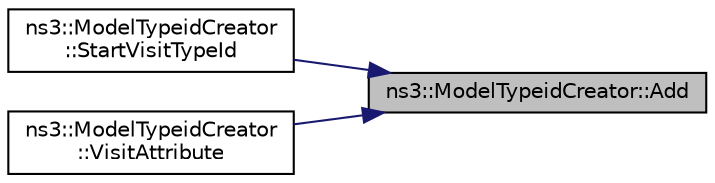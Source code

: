 digraph "ns3::ModelTypeidCreator::Add"
{
 // LATEX_PDF_SIZE
  edge [fontname="Helvetica",fontsize="10",labelfontname="Helvetica",labelfontsize="10"];
  node [fontname="Helvetica",fontsize="10",shape=record];
  rankdir="RL";
  Node1 [label="ns3::ModelTypeidCreator::Add",height=0.2,width=0.4,color="black", fillcolor="grey75", style="filled", fontcolor="black",tooltip="Adds a treestore iterator to m_treestore model."];
  Node1 -> Node2 [dir="back",color="midnightblue",fontsize="10",style="solid",fontname="Helvetica"];
  Node2 [label="ns3::ModelTypeidCreator\l::StartVisitTypeId",height=0.2,width=0.4,color="black", fillcolor="white", style="filled",URL="$classns3_1_1_model_typeid_creator.html#ab332a64520c6559fe634888e8772ac92",tooltip="Add a node for the new TypeId object."];
  Node1 -> Node3 [dir="back",color="midnightblue",fontsize="10",style="solid",fontname="Helvetica"];
  Node3 [label="ns3::ModelTypeidCreator\l::VisitAttribute",height=0.2,width=0.4,color="black", fillcolor="white", style="filled",URL="$classns3_1_1_model_typeid_creator.html#af0ede4f2ab9803653302625bf522d150",tooltip="This method will add a ModelTypeid to the GtkTreeIterator."];
}
